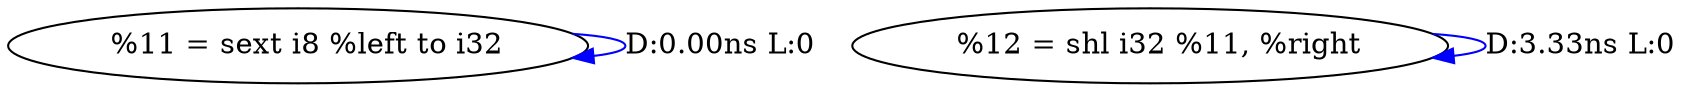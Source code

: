 digraph {
Node0x2b83ef0[label="  %11 = sext i8 %left to i32"];
Node0x2b83ef0 -> Node0x2b83ef0[label="D:0.00ns L:0",color=blue];
Node0x2b83fd0[label="  %12 = shl i32 %11, %right"];
Node0x2b83fd0 -> Node0x2b83fd0[label="D:3.33ns L:0",color=blue];
}
